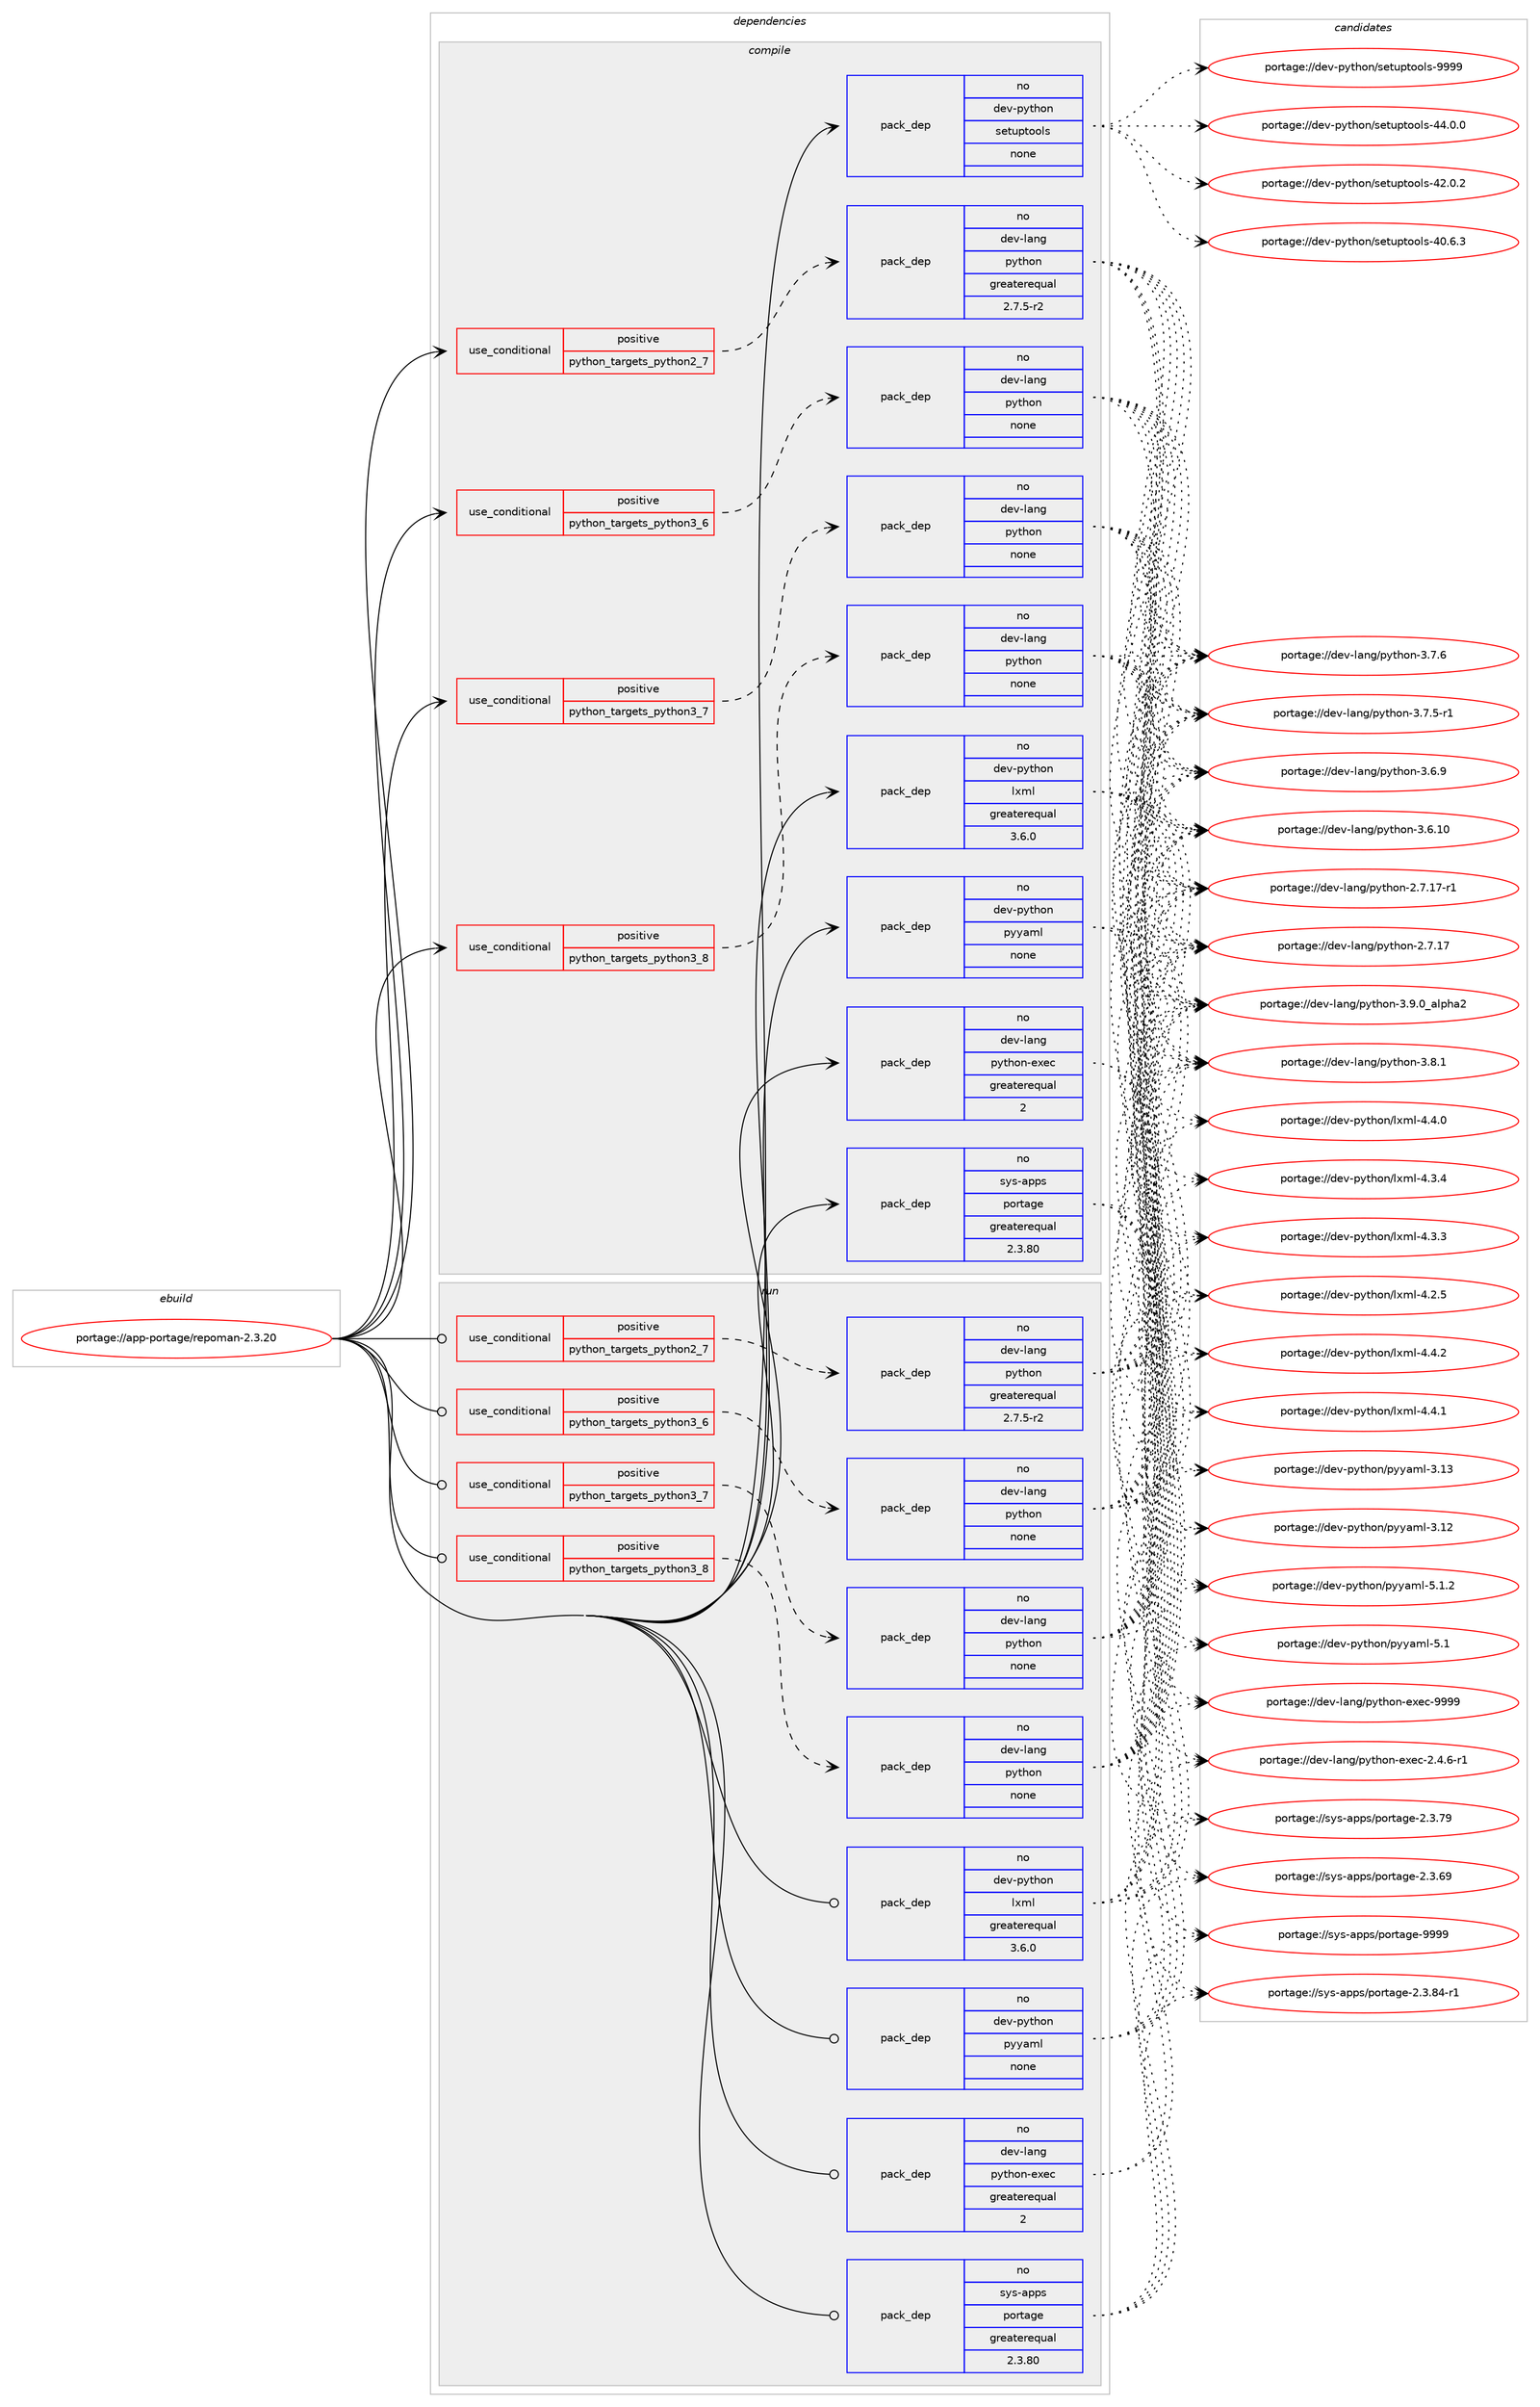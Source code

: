 digraph prolog {

# *************
# Graph options
# *************

newrank=true;
concentrate=true;
compound=true;
graph [rankdir=LR,fontname=Helvetica,fontsize=10,ranksep=1.5];#, ranksep=2.5, nodesep=0.2];
edge  [arrowhead=vee];
node  [fontname=Helvetica,fontsize=10];

# **********
# The ebuild
# **********

subgraph cluster_leftcol {
color=gray;
label=<<i>ebuild</i>>;
id [label="portage://app-portage/repoman-2.3.20", color=red, width=4, href="../app-portage/repoman-2.3.20.svg"];
}

# ****************
# The dependencies
# ****************

subgraph cluster_midcol {
color=gray;
label=<<i>dependencies</i>>;
subgraph cluster_compile {
fillcolor="#eeeeee";
style=filled;
label=<<i>compile</i>>;
subgraph cond140954 {
dependency600865 [label=<<TABLE BORDER="0" CELLBORDER="1" CELLSPACING="0" CELLPADDING="4"><TR><TD ROWSPAN="3" CELLPADDING="10">use_conditional</TD></TR><TR><TD>positive</TD></TR><TR><TD>python_targets_python2_7</TD></TR></TABLE>>, shape=none, color=red];
subgraph pack451893 {
dependency600866 [label=<<TABLE BORDER="0" CELLBORDER="1" CELLSPACING="0" CELLPADDING="4" WIDTH="220"><TR><TD ROWSPAN="6" CELLPADDING="30">pack_dep</TD></TR><TR><TD WIDTH="110">no</TD></TR><TR><TD>dev-lang</TD></TR><TR><TD>python</TD></TR><TR><TD>greaterequal</TD></TR><TR><TD>2.7.5-r2</TD></TR></TABLE>>, shape=none, color=blue];
}
dependency600865:e -> dependency600866:w [weight=20,style="dashed",arrowhead="vee"];
}
id:e -> dependency600865:w [weight=20,style="solid",arrowhead="vee"];
subgraph cond140955 {
dependency600867 [label=<<TABLE BORDER="0" CELLBORDER="1" CELLSPACING="0" CELLPADDING="4"><TR><TD ROWSPAN="3" CELLPADDING="10">use_conditional</TD></TR><TR><TD>positive</TD></TR><TR><TD>python_targets_python3_6</TD></TR></TABLE>>, shape=none, color=red];
subgraph pack451894 {
dependency600868 [label=<<TABLE BORDER="0" CELLBORDER="1" CELLSPACING="0" CELLPADDING="4" WIDTH="220"><TR><TD ROWSPAN="6" CELLPADDING="30">pack_dep</TD></TR><TR><TD WIDTH="110">no</TD></TR><TR><TD>dev-lang</TD></TR><TR><TD>python</TD></TR><TR><TD>none</TD></TR><TR><TD></TD></TR></TABLE>>, shape=none, color=blue];
}
dependency600867:e -> dependency600868:w [weight=20,style="dashed",arrowhead="vee"];
}
id:e -> dependency600867:w [weight=20,style="solid",arrowhead="vee"];
subgraph cond140956 {
dependency600869 [label=<<TABLE BORDER="0" CELLBORDER="1" CELLSPACING="0" CELLPADDING="4"><TR><TD ROWSPAN="3" CELLPADDING="10">use_conditional</TD></TR><TR><TD>positive</TD></TR><TR><TD>python_targets_python3_7</TD></TR></TABLE>>, shape=none, color=red];
subgraph pack451895 {
dependency600870 [label=<<TABLE BORDER="0" CELLBORDER="1" CELLSPACING="0" CELLPADDING="4" WIDTH="220"><TR><TD ROWSPAN="6" CELLPADDING="30">pack_dep</TD></TR><TR><TD WIDTH="110">no</TD></TR><TR><TD>dev-lang</TD></TR><TR><TD>python</TD></TR><TR><TD>none</TD></TR><TR><TD></TD></TR></TABLE>>, shape=none, color=blue];
}
dependency600869:e -> dependency600870:w [weight=20,style="dashed",arrowhead="vee"];
}
id:e -> dependency600869:w [weight=20,style="solid",arrowhead="vee"];
subgraph cond140957 {
dependency600871 [label=<<TABLE BORDER="0" CELLBORDER="1" CELLSPACING="0" CELLPADDING="4"><TR><TD ROWSPAN="3" CELLPADDING="10">use_conditional</TD></TR><TR><TD>positive</TD></TR><TR><TD>python_targets_python3_8</TD></TR></TABLE>>, shape=none, color=red];
subgraph pack451896 {
dependency600872 [label=<<TABLE BORDER="0" CELLBORDER="1" CELLSPACING="0" CELLPADDING="4" WIDTH="220"><TR><TD ROWSPAN="6" CELLPADDING="30">pack_dep</TD></TR><TR><TD WIDTH="110">no</TD></TR><TR><TD>dev-lang</TD></TR><TR><TD>python</TD></TR><TR><TD>none</TD></TR><TR><TD></TD></TR></TABLE>>, shape=none, color=blue];
}
dependency600871:e -> dependency600872:w [weight=20,style="dashed",arrowhead="vee"];
}
id:e -> dependency600871:w [weight=20,style="solid",arrowhead="vee"];
subgraph pack451897 {
dependency600873 [label=<<TABLE BORDER="0" CELLBORDER="1" CELLSPACING="0" CELLPADDING="4" WIDTH="220"><TR><TD ROWSPAN="6" CELLPADDING="30">pack_dep</TD></TR><TR><TD WIDTH="110">no</TD></TR><TR><TD>dev-lang</TD></TR><TR><TD>python-exec</TD></TR><TR><TD>greaterequal</TD></TR><TR><TD>2</TD></TR></TABLE>>, shape=none, color=blue];
}
id:e -> dependency600873:w [weight=20,style="solid",arrowhead="vee"];
subgraph pack451898 {
dependency600874 [label=<<TABLE BORDER="0" CELLBORDER="1" CELLSPACING="0" CELLPADDING="4" WIDTH="220"><TR><TD ROWSPAN="6" CELLPADDING="30">pack_dep</TD></TR><TR><TD WIDTH="110">no</TD></TR><TR><TD>dev-python</TD></TR><TR><TD>lxml</TD></TR><TR><TD>greaterequal</TD></TR><TR><TD>3.6.0</TD></TR></TABLE>>, shape=none, color=blue];
}
id:e -> dependency600874:w [weight=20,style="solid",arrowhead="vee"];
subgraph pack451899 {
dependency600875 [label=<<TABLE BORDER="0" CELLBORDER="1" CELLSPACING="0" CELLPADDING="4" WIDTH="220"><TR><TD ROWSPAN="6" CELLPADDING="30">pack_dep</TD></TR><TR><TD WIDTH="110">no</TD></TR><TR><TD>dev-python</TD></TR><TR><TD>pyyaml</TD></TR><TR><TD>none</TD></TR><TR><TD></TD></TR></TABLE>>, shape=none, color=blue];
}
id:e -> dependency600875:w [weight=20,style="solid",arrowhead="vee"];
subgraph pack451900 {
dependency600876 [label=<<TABLE BORDER="0" CELLBORDER="1" CELLSPACING="0" CELLPADDING="4" WIDTH="220"><TR><TD ROWSPAN="6" CELLPADDING="30">pack_dep</TD></TR><TR><TD WIDTH="110">no</TD></TR><TR><TD>dev-python</TD></TR><TR><TD>setuptools</TD></TR><TR><TD>none</TD></TR><TR><TD></TD></TR></TABLE>>, shape=none, color=blue];
}
id:e -> dependency600876:w [weight=20,style="solid",arrowhead="vee"];
subgraph pack451901 {
dependency600877 [label=<<TABLE BORDER="0" CELLBORDER="1" CELLSPACING="0" CELLPADDING="4" WIDTH="220"><TR><TD ROWSPAN="6" CELLPADDING="30">pack_dep</TD></TR><TR><TD WIDTH="110">no</TD></TR><TR><TD>sys-apps</TD></TR><TR><TD>portage</TD></TR><TR><TD>greaterequal</TD></TR><TR><TD>2.3.80</TD></TR></TABLE>>, shape=none, color=blue];
}
id:e -> dependency600877:w [weight=20,style="solid",arrowhead="vee"];
}
subgraph cluster_compileandrun {
fillcolor="#eeeeee";
style=filled;
label=<<i>compile and run</i>>;
}
subgraph cluster_run {
fillcolor="#eeeeee";
style=filled;
label=<<i>run</i>>;
subgraph cond140958 {
dependency600878 [label=<<TABLE BORDER="0" CELLBORDER="1" CELLSPACING="0" CELLPADDING="4"><TR><TD ROWSPAN="3" CELLPADDING="10">use_conditional</TD></TR><TR><TD>positive</TD></TR><TR><TD>python_targets_python2_7</TD></TR></TABLE>>, shape=none, color=red];
subgraph pack451902 {
dependency600879 [label=<<TABLE BORDER="0" CELLBORDER="1" CELLSPACING="0" CELLPADDING="4" WIDTH="220"><TR><TD ROWSPAN="6" CELLPADDING="30">pack_dep</TD></TR><TR><TD WIDTH="110">no</TD></TR><TR><TD>dev-lang</TD></TR><TR><TD>python</TD></TR><TR><TD>greaterequal</TD></TR><TR><TD>2.7.5-r2</TD></TR></TABLE>>, shape=none, color=blue];
}
dependency600878:e -> dependency600879:w [weight=20,style="dashed",arrowhead="vee"];
}
id:e -> dependency600878:w [weight=20,style="solid",arrowhead="odot"];
subgraph cond140959 {
dependency600880 [label=<<TABLE BORDER="0" CELLBORDER="1" CELLSPACING="0" CELLPADDING="4"><TR><TD ROWSPAN="3" CELLPADDING="10">use_conditional</TD></TR><TR><TD>positive</TD></TR><TR><TD>python_targets_python3_6</TD></TR></TABLE>>, shape=none, color=red];
subgraph pack451903 {
dependency600881 [label=<<TABLE BORDER="0" CELLBORDER="1" CELLSPACING="0" CELLPADDING="4" WIDTH="220"><TR><TD ROWSPAN="6" CELLPADDING="30">pack_dep</TD></TR><TR><TD WIDTH="110">no</TD></TR><TR><TD>dev-lang</TD></TR><TR><TD>python</TD></TR><TR><TD>none</TD></TR><TR><TD></TD></TR></TABLE>>, shape=none, color=blue];
}
dependency600880:e -> dependency600881:w [weight=20,style="dashed",arrowhead="vee"];
}
id:e -> dependency600880:w [weight=20,style="solid",arrowhead="odot"];
subgraph cond140960 {
dependency600882 [label=<<TABLE BORDER="0" CELLBORDER="1" CELLSPACING="0" CELLPADDING="4"><TR><TD ROWSPAN="3" CELLPADDING="10">use_conditional</TD></TR><TR><TD>positive</TD></TR><TR><TD>python_targets_python3_7</TD></TR></TABLE>>, shape=none, color=red];
subgraph pack451904 {
dependency600883 [label=<<TABLE BORDER="0" CELLBORDER="1" CELLSPACING="0" CELLPADDING="4" WIDTH="220"><TR><TD ROWSPAN="6" CELLPADDING="30">pack_dep</TD></TR><TR><TD WIDTH="110">no</TD></TR><TR><TD>dev-lang</TD></TR><TR><TD>python</TD></TR><TR><TD>none</TD></TR><TR><TD></TD></TR></TABLE>>, shape=none, color=blue];
}
dependency600882:e -> dependency600883:w [weight=20,style="dashed",arrowhead="vee"];
}
id:e -> dependency600882:w [weight=20,style="solid",arrowhead="odot"];
subgraph cond140961 {
dependency600884 [label=<<TABLE BORDER="0" CELLBORDER="1" CELLSPACING="0" CELLPADDING="4"><TR><TD ROWSPAN="3" CELLPADDING="10">use_conditional</TD></TR><TR><TD>positive</TD></TR><TR><TD>python_targets_python3_8</TD></TR></TABLE>>, shape=none, color=red];
subgraph pack451905 {
dependency600885 [label=<<TABLE BORDER="0" CELLBORDER="1" CELLSPACING="0" CELLPADDING="4" WIDTH="220"><TR><TD ROWSPAN="6" CELLPADDING="30">pack_dep</TD></TR><TR><TD WIDTH="110">no</TD></TR><TR><TD>dev-lang</TD></TR><TR><TD>python</TD></TR><TR><TD>none</TD></TR><TR><TD></TD></TR></TABLE>>, shape=none, color=blue];
}
dependency600884:e -> dependency600885:w [weight=20,style="dashed",arrowhead="vee"];
}
id:e -> dependency600884:w [weight=20,style="solid",arrowhead="odot"];
subgraph pack451906 {
dependency600886 [label=<<TABLE BORDER="0" CELLBORDER="1" CELLSPACING="0" CELLPADDING="4" WIDTH="220"><TR><TD ROWSPAN="6" CELLPADDING="30">pack_dep</TD></TR><TR><TD WIDTH="110">no</TD></TR><TR><TD>dev-lang</TD></TR><TR><TD>python-exec</TD></TR><TR><TD>greaterequal</TD></TR><TR><TD>2</TD></TR></TABLE>>, shape=none, color=blue];
}
id:e -> dependency600886:w [weight=20,style="solid",arrowhead="odot"];
subgraph pack451907 {
dependency600887 [label=<<TABLE BORDER="0" CELLBORDER="1" CELLSPACING="0" CELLPADDING="4" WIDTH="220"><TR><TD ROWSPAN="6" CELLPADDING="30">pack_dep</TD></TR><TR><TD WIDTH="110">no</TD></TR><TR><TD>dev-python</TD></TR><TR><TD>lxml</TD></TR><TR><TD>greaterequal</TD></TR><TR><TD>3.6.0</TD></TR></TABLE>>, shape=none, color=blue];
}
id:e -> dependency600887:w [weight=20,style="solid",arrowhead="odot"];
subgraph pack451908 {
dependency600888 [label=<<TABLE BORDER="0" CELLBORDER="1" CELLSPACING="0" CELLPADDING="4" WIDTH="220"><TR><TD ROWSPAN="6" CELLPADDING="30">pack_dep</TD></TR><TR><TD WIDTH="110">no</TD></TR><TR><TD>dev-python</TD></TR><TR><TD>pyyaml</TD></TR><TR><TD>none</TD></TR><TR><TD></TD></TR></TABLE>>, shape=none, color=blue];
}
id:e -> dependency600888:w [weight=20,style="solid",arrowhead="odot"];
subgraph pack451909 {
dependency600889 [label=<<TABLE BORDER="0" CELLBORDER="1" CELLSPACING="0" CELLPADDING="4" WIDTH="220"><TR><TD ROWSPAN="6" CELLPADDING="30">pack_dep</TD></TR><TR><TD WIDTH="110">no</TD></TR><TR><TD>sys-apps</TD></TR><TR><TD>portage</TD></TR><TR><TD>greaterequal</TD></TR><TR><TD>2.3.80</TD></TR></TABLE>>, shape=none, color=blue];
}
id:e -> dependency600889:w [weight=20,style="solid",arrowhead="odot"];
}
}

# **************
# The candidates
# **************

subgraph cluster_choices {
rank=same;
color=gray;
label=<<i>candidates</i>>;

subgraph choice451893 {
color=black;
nodesep=1;
choice10010111845108971101034711212111610411111045514657464895971081121049750 [label="portage://dev-lang/python-3.9.0_alpha2", color=red, width=4,href="../dev-lang/python-3.9.0_alpha2.svg"];
choice100101118451089711010347112121116104111110455146564649 [label="portage://dev-lang/python-3.8.1", color=red, width=4,href="../dev-lang/python-3.8.1.svg"];
choice100101118451089711010347112121116104111110455146554654 [label="portage://dev-lang/python-3.7.6", color=red, width=4,href="../dev-lang/python-3.7.6.svg"];
choice1001011184510897110103471121211161041111104551465546534511449 [label="portage://dev-lang/python-3.7.5-r1", color=red, width=4,href="../dev-lang/python-3.7.5-r1.svg"];
choice100101118451089711010347112121116104111110455146544657 [label="portage://dev-lang/python-3.6.9", color=red, width=4,href="../dev-lang/python-3.6.9.svg"];
choice10010111845108971101034711212111610411111045514654464948 [label="portage://dev-lang/python-3.6.10", color=red, width=4,href="../dev-lang/python-3.6.10.svg"];
choice100101118451089711010347112121116104111110455046554649554511449 [label="portage://dev-lang/python-2.7.17-r1", color=red, width=4,href="../dev-lang/python-2.7.17-r1.svg"];
choice10010111845108971101034711212111610411111045504655464955 [label="portage://dev-lang/python-2.7.17", color=red, width=4,href="../dev-lang/python-2.7.17.svg"];
dependency600866:e -> choice10010111845108971101034711212111610411111045514657464895971081121049750:w [style=dotted,weight="100"];
dependency600866:e -> choice100101118451089711010347112121116104111110455146564649:w [style=dotted,weight="100"];
dependency600866:e -> choice100101118451089711010347112121116104111110455146554654:w [style=dotted,weight="100"];
dependency600866:e -> choice1001011184510897110103471121211161041111104551465546534511449:w [style=dotted,weight="100"];
dependency600866:e -> choice100101118451089711010347112121116104111110455146544657:w [style=dotted,weight="100"];
dependency600866:e -> choice10010111845108971101034711212111610411111045514654464948:w [style=dotted,weight="100"];
dependency600866:e -> choice100101118451089711010347112121116104111110455046554649554511449:w [style=dotted,weight="100"];
dependency600866:e -> choice10010111845108971101034711212111610411111045504655464955:w [style=dotted,weight="100"];
}
subgraph choice451894 {
color=black;
nodesep=1;
choice10010111845108971101034711212111610411111045514657464895971081121049750 [label="portage://dev-lang/python-3.9.0_alpha2", color=red, width=4,href="../dev-lang/python-3.9.0_alpha2.svg"];
choice100101118451089711010347112121116104111110455146564649 [label="portage://dev-lang/python-3.8.1", color=red, width=4,href="../dev-lang/python-3.8.1.svg"];
choice100101118451089711010347112121116104111110455146554654 [label="portage://dev-lang/python-3.7.6", color=red, width=4,href="../dev-lang/python-3.7.6.svg"];
choice1001011184510897110103471121211161041111104551465546534511449 [label="portage://dev-lang/python-3.7.5-r1", color=red, width=4,href="../dev-lang/python-3.7.5-r1.svg"];
choice100101118451089711010347112121116104111110455146544657 [label="portage://dev-lang/python-3.6.9", color=red, width=4,href="../dev-lang/python-3.6.9.svg"];
choice10010111845108971101034711212111610411111045514654464948 [label="portage://dev-lang/python-3.6.10", color=red, width=4,href="../dev-lang/python-3.6.10.svg"];
choice100101118451089711010347112121116104111110455046554649554511449 [label="portage://dev-lang/python-2.7.17-r1", color=red, width=4,href="../dev-lang/python-2.7.17-r1.svg"];
choice10010111845108971101034711212111610411111045504655464955 [label="portage://dev-lang/python-2.7.17", color=red, width=4,href="../dev-lang/python-2.7.17.svg"];
dependency600868:e -> choice10010111845108971101034711212111610411111045514657464895971081121049750:w [style=dotted,weight="100"];
dependency600868:e -> choice100101118451089711010347112121116104111110455146564649:w [style=dotted,weight="100"];
dependency600868:e -> choice100101118451089711010347112121116104111110455146554654:w [style=dotted,weight="100"];
dependency600868:e -> choice1001011184510897110103471121211161041111104551465546534511449:w [style=dotted,weight="100"];
dependency600868:e -> choice100101118451089711010347112121116104111110455146544657:w [style=dotted,weight="100"];
dependency600868:e -> choice10010111845108971101034711212111610411111045514654464948:w [style=dotted,weight="100"];
dependency600868:e -> choice100101118451089711010347112121116104111110455046554649554511449:w [style=dotted,weight="100"];
dependency600868:e -> choice10010111845108971101034711212111610411111045504655464955:w [style=dotted,weight="100"];
}
subgraph choice451895 {
color=black;
nodesep=1;
choice10010111845108971101034711212111610411111045514657464895971081121049750 [label="portage://dev-lang/python-3.9.0_alpha2", color=red, width=4,href="../dev-lang/python-3.9.0_alpha2.svg"];
choice100101118451089711010347112121116104111110455146564649 [label="portage://dev-lang/python-3.8.1", color=red, width=4,href="../dev-lang/python-3.8.1.svg"];
choice100101118451089711010347112121116104111110455146554654 [label="portage://dev-lang/python-3.7.6", color=red, width=4,href="../dev-lang/python-3.7.6.svg"];
choice1001011184510897110103471121211161041111104551465546534511449 [label="portage://dev-lang/python-3.7.5-r1", color=red, width=4,href="../dev-lang/python-3.7.5-r1.svg"];
choice100101118451089711010347112121116104111110455146544657 [label="portage://dev-lang/python-3.6.9", color=red, width=4,href="../dev-lang/python-3.6.9.svg"];
choice10010111845108971101034711212111610411111045514654464948 [label="portage://dev-lang/python-3.6.10", color=red, width=4,href="../dev-lang/python-3.6.10.svg"];
choice100101118451089711010347112121116104111110455046554649554511449 [label="portage://dev-lang/python-2.7.17-r1", color=red, width=4,href="../dev-lang/python-2.7.17-r1.svg"];
choice10010111845108971101034711212111610411111045504655464955 [label="portage://dev-lang/python-2.7.17", color=red, width=4,href="../dev-lang/python-2.7.17.svg"];
dependency600870:e -> choice10010111845108971101034711212111610411111045514657464895971081121049750:w [style=dotted,weight="100"];
dependency600870:e -> choice100101118451089711010347112121116104111110455146564649:w [style=dotted,weight="100"];
dependency600870:e -> choice100101118451089711010347112121116104111110455146554654:w [style=dotted,weight="100"];
dependency600870:e -> choice1001011184510897110103471121211161041111104551465546534511449:w [style=dotted,weight="100"];
dependency600870:e -> choice100101118451089711010347112121116104111110455146544657:w [style=dotted,weight="100"];
dependency600870:e -> choice10010111845108971101034711212111610411111045514654464948:w [style=dotted,weight="100"];
dependency600870:e -> choice100101118451089711010347112121116104111110455046554649554511449:w [style=dotted,weight="100"];
dependency600870:e -> choice10010111845108971101034711212111610411111045504655464955:w [style=dotted,weight="100"];
}
subgraph choice451896 {
color=black;
nodesep=1;
choice10010111845108971101034711212111610411111045514657464895971081121049750 [label="portage://dev-lang/python-3.9.0_alpha2", color=red, width=4,href="../dev-lang/python-3.9.0_alpha2.svg"];
choice100101118451089711010347112121116104111110455146564649 [label="portage://dev-lang/python-3.8.1", color=red, width=4,href="../dev-lang/python-3.8.1.svg"];
choice100101118451089711010347112121116104111110455146554654 [label="portage://dev-lang/python-3.7.6", color=red, width=4,href="../dev-lang/python-3.7.6.svg"];
choice1001011184510897110103471121211161041111104551465546534511449 [label="portage://dev-lang/python-3.7.5-r1", color=red, width=4,href="../dev-lang/python-3.7.5-r1.svg"];
choice100101118451089711010347112121116104111110455146544657 [label="portage://dev-lang/python-3.6.9", color=red, width=4,href="../dev-lang/python-3.6.9.svg"];
choice10010111845108971101034711212111610411111045514654464948 [label="portage://dev-lang/python-3.6.10", color=red, width=4,href="../dev-lang/python-3.6.10.svg"];
choice100101118451089711010347112121116104111110455046554649554511449 [label="portage://dev-lang/python-2.7.17-r1", color=red, width=4,href="../dev-lang/python-2.7.17-r1.svg"];
choice10010111845108971101034711212111610411111045504655464955 [label="portage://dev-lang/python-2.7.17", color=red, width=4,href="../dev-lang/python-2.7.17.svg"];
dependency600872:e -> choice10010111845108971101034711212111610411111045514657464895971081121049750:w [style=dotted,weight="100"];
dependency600872:e -> choice100101118451089711010347112121116104111110455146564649:w [style=dotted,weight="100"];
dependency600872:e -> choice100101118451089711010347112121116104111110455146554654:w [style=dotted,weight="100"];
dependency600872:e -> choice1001011184510897110103471121211161041111104551465546534511449:w [style=dotted,weight="100"];
dependency600872:e -> choice100101118451089711010347112121116104111110455146544657:w [style=dotted,weight="100"];
dependency600872:e -> choice10010111845108971101034711212111610411111045514654464948:w [style=dotted,weight="100"];
dependency600872:e -> choice100101118451089711010347112121116104111110455046554649554511449:w [style=dotted,weight="100"];
dependency600872:e -> choice10010111845108971101034711212111610411111045504655464955:w [style=dotted,weight="100"];
}
subgraph choice451897 {
color=black;
nodesep=1;
choice10010111845108971101034711212111610411111045101120101994557575757 [label="portage://dev-lang/python-exec-9999", color=red, width=4,href="../dev-lang/python-exec-9999.svg"];
choice10010111845108971101034711212111610411111045101120101994550465246544511449 [label="portage://dev-lang/python-exec-2.4.6-r1", color=red, width=4,href="../dev-lang/python-exec-2.4.6-r1.svg"];
dependency600873:e -> choice10010111845108971101034711212111610411111045101120101994557575757:w [style=dotted,weight="100"];
dependency600873:e -> choice10010111845108971101034711212111610411111045101120101994550465246544511449:w [style=dotted,weight="100"];
}
subgraph choice451898 {
color=black;
nodesep=1;
choice1001011184511212111610411111047108120109108455246524650 [label="portage://dev-python/lxml-4.4.2", color=red, width=4,href="../dev-python/lxml-4.4.2.svg"];
choice1001011184511212111610411111047108120109108455246524649 [label="portage://dev-python/lxml-4.4.1", color=red, width=4,href="../dev-python/lxml-4.4.1.svg"];
choice1001011184511212111610411111047108120109108455246524648 [label="portage://dev-python/lxml-4.4.0", color=red, width=4,href="../dev-python/lxml-4.4.0.svg"];
choice1001011184511212111610411111047108120109108455246514652 [label="portage://dev-python/lxml-4.3.4", color=red, width=4,href="../dev-python/lxml-4.3.4.svg"];
choice1001011184511212111610411111047108120109108455246514651 [label="portage://dev-python/lxml-4.3.3", color=red, width=4,href="../dev-python/lxml-4.3.3.svg"];
choice1001011184511212111610411111047108120109108455246504653 [label="portage://dev-python/lxml-4.2.5", color=red, width=4,href="../dev-python/lxml-4.2.5.svg"];
dependency600874:e -> choice1001011184511212111610411111047108120109108455246524650:w [style=dotted,weight="100"];
dependency600874:e -> choice1001011184511212111610411111047108120109108455246524649:w [style=dotted,weight="100"];
dependency600874:e -> choice1001011184511212111610411111047108120109108455246524648:w [style=dotted,weight="100"];
dependency600874:e -> choice1001011184511212111610411111047108120109108455246514652:w [style=dotted,weight="100"];
dependency600874:e -> choice1001011184511212111610411111047108120109108455246514651:w [style=dotted,weight="100"];
dependency600874:e -> choice1001011184511212111610411111047108120109108455246504653:w [style=dotted,weight="100"];
}
subgraph choice451899 {
color=black;
nodesep=1;
choice100101118451121211161041111104711212112197109108455346494650 [label="portage://dev-python/pyyaml-5.1.2", color=red, width=4,href="../dev-python/pyyaml-5.1.2.svg"];
choice10010111845112121116104111110471121211219710910845534649 [label="portage://dev-python/pyyaml-5.1", color=red, width=4,href="../dev-python/pyyaml-5.1.svg"];
choice1001011184511212111610411111047112121121971091084551464951 [label="portage://dev-python/pyyaml-3.13", color=red, width=4,href="../dev-python/pyyaml-3.13.svg"];
choice1001011184511212111610411111047112121121971091084551464950 [label="portage://dev-python/pyyaml-3.12", color=red, width=4,href="../dev-python/pyyaml-3.12.svg"];
dependency600875:e -> choice100101118451121211161041111104711212112197109108455346494650:w [style=dotted,weight="100"];
dependency600875:e -> choice10010111845112121116104111110471121211219710910845534649:w [style=dotted,weight="100"];
dependency600875:e -> choice1001011184511212111610411111047112121121971091084551464951:w [style=dotted,weight="100"];
dependency600875:e -> choice1001011184511212111610411111047112121121971091084551464950:w [style=dotted,weight="100"];
}
subgraph choice451900 {
color=black;
nodesep=1;
choice10010111845112121116104111110471151011161171121161111111081154557575757 [label="portage://dev-python/setuptools-9999", color=red, width=4,href="../dev-python/setuptools-9999.svg"];
choice100101118451121211161041111104711510111611711211611111110811545525246484648 [label="portage://dev-python/setuptools-44.0.0", color=red, width=4,href="../dev-python/setuptools-44.0.0.svg"];
choice100101118451121211161041111104711510111611711211611111110811545525046484650 [label="portage://dev-python/setuptools-42.0.2", color=red, width=4,href="../dev-python/setuptools-42.0.2.svg"];
choice100101118451121211161041111104711510111611711211611111110811545524846544651 [label="portage://dev-python/setuptools-40.6.3", color=red, width=4,href="../dev-python/setuptools-40.6.3.svg"];
dependency600876:e -> choice10010111845112121116104111110471151011161171121161111111081154557575757:w [style=dotted,weight="100"];
dependency600876:e -> choice100101118451121211161041111104711510111611711211611111110811545525246484648:w [style=dotted,weight="100"];
dependency600876:e -> choice100101118451121211161041111104711510111611711211611111110811545525046484650:w [style=dotted,weight="100"];
dependency600876:e -> choice100101118451121211161041111104711510111611711211611111110811545524846544651:w [style=dotted,weight="100"];
}
subgraph choice451901 {
color=black;
nodesep=1;
choice115121115459711211211547112111114116971031014557575757 [label="portage://sys-apps/portage-9999", color=red, width=4,href="../sys-apps/portage-9999.svg"];
choice11512111545971121121154711211111411697103101455046514656524511449 [label="portage://sys-apps/portage-2.3.84-r1", color=red, width=4,href="../sys-apps/portage-2.3.84-r1.svg"];
choice1151211154597112112115471121111141169710310145504651465557 [label="portage://sys-apps/portage-2.3.79", color=red, width=4,href="../sys-apps/portage-2.3.79.svg"];
choice1151211154597112112115471121111141169710310145504651465457 [label="portage://sys-apps/portage-2.3.69", color=red, width=4,href="../sys-apps/portage-2.3.69.svg"];
dependency600877:e -> choice115121115459711211211547112111114116971031014557575757:w [style=dotted,weight="100"];
dependency600877:e -> choice11512111545971121121154711211111411697103101455046514656524511449:w [style=dotted,weight="100"];
dependency600877:e -> choice1151211154597112112115471121111141169710310145504651465557:w [style=dotted,weight="100"];
dependency600877:e -> choice1151211154597112112115471121111141169710310145504651465457:w [style=dotted,weight="100"];
}
subgraph choice451902 {
color=black;
nodesep=1;
choice10010111845108971101034711212111610411111045514657464895971081121049750 [label="portage://dev-lang/python-3.9.0_alpha2", color=red, width=4,href="../dev-lang/python-3.9.0_alpha2.svg"];
choice100101118451089711010347112121116104111110455146564649 [label="portage://dev-lang/python-3.8.1", color=red, width=4,href="../dev-lang/python-3.8.1.svg"];
choice100101118451089711010347112121116104111110455146554654 [label="portage://dev-lang/python-3.7.6", color=red, width=4,href="../dev-lang/python-3.7.6.svg"];
choice1001011184510897110103471121211161041111104551465546534511449 [label="portage://dev-lang/python-3.7.5-r1", color=red, width=4,href="../dev-lang/python-3.7.5-r1.svg"];
choice100101118451089711010347112121116104111110455146544657 [label="portage://dev-lang/python-3.6.9", color=red, width=4,href="../dev-lang/python-3.6.9.svg"];
choice10010111845108971101034711212111610411111045514654464948 [label="portage://dev-lang/python-3.6.10", color=red, width=4,href="../dev-lang/python-3.6.10.svg"];
choice100101118451089711010347112121116104111110455046554649554511449 [label="portage://dev-lang/python-2.7.17-r1", color=red, width=4,href="../dev-lang/python-2.7.17-r1.svg"];
choice10010111845108971101034711212111610411111045504655464955 [label="portage://dev-lang/python-2.7.17", color=red, width=4,href="../dev-lang/python-2.7.17.svg"];
dependency600879:e -> choice10010111845108971101034711212111610411111045514657464895971081121049750:w [style=dotted,weight="100"];
dependency600879:e -> choice100101118451089711010347112121116104111110455146564649:w [style=dotted,weight="100"];
dependency600879:e -> choice100101118451089711010347112121116104111110455146554654:w [style=dotted,weight="100"];
dependency600879:e -> choice1001011184510897110103471121211161041111104551465546534511449:w [style=dotted,weight="100"];
dependency600879:e -> choice100101118451089711010347112121116104111110455146544657:w [style=dotted,weight="100"];
dependency600879:e -> choice10010111845108971101034711212111610411111045514654464948:w [style=dotted,weight="100"];
dependency600879:e -> choice100101118451089711010347112121116104111110455046554649554511449:w [style=dotted,weight="100"];
dependency600879:e -> choice10010111845108971101034711212111610411111045504655464955:w [style=dotted,weight="100"];
}
subgraph choice451903 {
color=black;
nodesep=1;
choice10010111845108971101034711212111610411111045514657464895971081121049750 [label="portage://dev-lang/python-3.9.0_alpha2", color=red, width=4,href="../dev-lang/python-3.9.0_alpha2.svg"];
choice100101118451089711010347112121116104111110455146564649 [label="portage://dev-lang/python-3.8.1", color=red, width=4,href="../dev-lang/python-3.8.1.svg"];
choice100101118451089711010347112121116104111110455146554654 [label="portage://dev-lang/python-3.7.6", color=red, width=4,href="../dev-lang/python-3.7.6.svg"];
choice1001011184510897110103471121211161041111104551465546534511449 [label="portage://dev-lang/python-3.7.5-r1", color=red, width=4,href="../dev-lang/python-3.7.5-r1.svg"];
choice100101118451089711010347112121116104111110455146544657 [label="portage://dev-lang/python-3.6.9", color=red, width=4,href="../dev-lang/python-3.6.9.svg"];
choice10010111845108971101034711212111610411111045514654464948 [label="portage://dev-lang/python-3.6.10", color=red, width=4,href="../dev-lang/python-3.6.10.svg"];
choice100101118451089711010347112121116104111110455046554649554511449 [label="portage://dev-lang/python-2.7.17-r1", color=red, width=4,href="../dev-lang/python-2.7.17-r1.svg"];
choice10010111845108971101034711212111610411111045504655464955 [label="portage://dev-lang/python-2.7.17", color=red, width=4,href="../dev-lang/python-2.7.17.svg"];
dependency600881:e -> choice10010111845108971101034711212111610411111045514657464895971081121049750:w [style=dotted,weight="100"];
dependency600881:e -> choice100101118451089711010347112121116104111110455146564649:w [style=dotted,weight="100"];
dependency600881:e -> choice100101118451089711010347112121116104111110455146554654:w [style=dotted,weight="100"];
dependency600881:e -> choice1001011184510897110103471121211161041111104551465546534511449:w [style=dotted,weight="100"];
dependency600881:e -> choice100101118451089711010347112121116104111110455146544657:w [style=dotted,weight="100"];
dependency600881:e -> choice10010111845108971101034711212111610411111045514654464948:w [style=dotted,weight="100"];
dependency600881:e -> choice100101118451089711010347112121116104111110455046554649554511449:w [style=dotted,weight="100"];
dependency600881:e -> choice10010111845108971101034711212111610411111045504655464955:w [style=dotted,weight="100"];
}
subgraph choice451904 {
color=black;
nodesep=1;
choice10010111845108971101034711212111610411111045514657464895971081121049750 [label="portage://dev-lang/python-3.9.0_alpha2", color=red, width=4,href="../dev-lang/python-3.9.0_alpha2.svg"];
choice100101118451089711010347112121116104111110455146564649 [label="portage://dev-lang/python-3.8.1", color=red, width=4,href="../dev-lang/python-3.8.1.svg"];
choice100101118451089711010347112121116104111110455146554654 [label="portage://dev-lang/python-3.7.6", color=red, width=4,href="../dev-lang/python-3.7.6.svg"];
choice1001011184510897110103471121211161041111104551465546534511449 [label="portage://dev-lang/python-3.7.5-r1", color=red, width=4,href="../dev-lang/python-3.7.5-r1.svg"];
choice100101118451089711010347112121116104111110455146544657 [label="portage://dev-lang/python-3.6.9", color=red, width=4,href="../dev-lang/python-3.6.9.svg"];
choice10010111845108971101034711212111610411111045514654464948 [label="portage://dev-lang/python-3.6.10", color=red, width=4,href="../dev-lang/python-3.6.10.svg"];
choice100101118451089711010347112121116104111110455046554649554511449 [label="portage://dev-lang/python-2.7.17-r1", color=red, width=4,href="../dev-lang/python-2.7.17-r1.svg"];
choice10010111845108971101034711212111610411111045504655464955 [label="portage://dev-lang/python-2.7.17", color=red, width=4,href="../dev-lang/python-2.7.17.svg"];
dependency600883:e -> choice10010111845108971101034711212111610411111045514657464895971081121049750:w [style=dotted,weight="100"];
dependency600883:e -> choice100101118451089711010347112121116104111110455146564649:w [style=dotted,weight="100"];
dependency600883:e -> choice100101118451089711010347112121116104111110455146554654:w [style=dotted,weight="100"];
dependency600883:e -> choice1001011184510897110103471121211161041111104551465546534511449:w [style=dotted,weight="100"];
dependency600883:e -> choice100101118451089711010347112121116104111110455146544657:w [style=dotted,weight="100"];
dependency600883:e -> choice10010111845108971101034711212111610411111045514654464948:w [style=dotted,weight="100"];
dependency600883:e -> choice100101118451089711010347112121116104111110455046554649554511449:w [style=dotted,weight="100"];
dependency600883:e -> choice10010111845108971101034711212111610411111045504655464955:w [style=dotted,weight="100"];
}
subgraph choice451905 {
color=black;
nodesep=1;
choice10010111845108971101034711212111610411111045514657464895971081121049750 [label="portage://dev-lang/python-3.9.0_alpha2", color=red, width=4,href="../dev-lang/python-3.9.0_alpha2.svg"];
choice100101118451089711010347112121116104111110455146564649 [label="portage://dev-lang/python-3.8.1", color=red, width=4,href="../dev-lang/python-3.8.1.svg"];
choice100101118451089711010347112121116104111110455146554654 [label="portage://dev-lang/python-3.7.6", color=red, width=4,href="../dev-lang/python-3.7.6.svg"];
choice1001011184510897110103471121211161041111104551465546534511449 [label="portage://dev-lang/python-3.7.5-r1", color=red, width=4,href="../dev-lang/python-3.7.5-r1.svg"];
choice100101118451089711010347112121116104111110455146544657 [label="portage://dev-lang/python-3.6.9", color=red, width=4,href="../dev-lang/python-3.6.9.svg"];
choice10010111845108971101034711212111610411111045514654464948 [label="portage://dev-lang/python-3.6.10", color=red, width=4,href="../dev-lang/python-3.6.10.svg"];
choice100101118451089711010347112121116104111110455046554649554511449 [label="portage://dev-lang/python-2.7.17-r1", color=red, width=4,href="../dev-lang/python-2.7.17-r1.svg"];
choice10010111845108971101034711212111610411111045504655464955 [label="portage://dev-lang/python-2.7.17", color=red, width=4,href="../dev-lang/python-2.7.17.svg"];
dependency600885:e -> choice10010111845108971101034711212111610411111045514657464895971081121049750:w [style=dotted,weight="100"];
dependency600885:e -> choice100101118451089711010347112121116104111110455146564649:w [style=dotted,weight="100"];
dependency600885:e -> choice100101118451089711010347112121116104111110455146554654:w [style=dotted,weight="100"];
dependency600885:e -> choice1001011184510897110103471121211161041111104551465546534511449:w [style=dotted,weight="100"];
dependency600885:e -> choice100101118451089711010347112121116104111110455146544657:w [style=dotted,weight="100"];
dependency600885:e -> choice10010111845108971101034711212111610411111045514654464948:w [style=dotted,weight="100"];
dependency600885:e -> choice100101118451089711010347112121116104111110455046554649554511449:w [style=dotted,weight="100"];
dependency600885:e -> choice10010111845108971101034711212111610411111045504655464955:w [style=dotted,weight="100"];
}
subgraph choice451906 {
color=black;
nodesep=1;
choice10010111845108971101034711212111610411111045101120101994557575757 [label="portage://dev-lang/python-exec-9999", color=red, width=4,href="../dev-lang/python-exec-9999.svg"];
choice10010111845108971101034711212111610411111045101120101994550465246544511449 [label="portage://dev-lang/python-exec-2.4.6-r1", color=red, width=4,href="../dev-lang/python-exec-2.4.6-r1.svg"];
dependency600886:e -> choice10010111845108971101034711212111610411111045101120101994557575757:w [style=dotted,weight="100"];
dependency600886:e -> choice10010111845108971101034711212111610411111045101120101994550465246544511449:w [style=dotted,weight="100"];
}
subgraph choice451907 {
color=black;
nodesep=1;
choice1001011184511212111610411111047108120109108455246524650 [label="portage://dev-python/lxml-4.4.2", color=red, width=4,href="../dev-python/lxml-4.4.2.svg"];
choice1001011184511212111610411111047108120109108455246524649 [label="portage://dev-python/lxml-4.4.1", color=red, width=4,href="../dev-python/lxml-4.4.1.svg"];
choice1001011184511212111610411111047108120109108455246524648 [label="portage://dev-python/lxml-4.4.0", color=red, width=4,href="../dev-python/lxml-4.4.0.svg"];
choice1001011184511212111610411111047108120109108455246514652 [label="portage://dev-python/lxml-4.3.4", color=red, width=4,href="../dev-python/lxml-4.3.4.svg"];
choice1001011184511212111610411111047108120109108455246514651 [label="portage://dev-python/lxml-4.3.3", color=red, width=4,href="../dev-python/lxml-4.3.3.svg"];
choice1001011184511212111610411111047108120109108455246504653 [label="portage://dev-python/lxml-4.2.5", color=red, width=4,href="../dev-python/lxml-4.2.5.svg"];
dependency600887:e -> choice1001011184511212111610411111047108120109108455246524650:w [style=dotted,weight="100"];
dependency600887:e -> choice1001011184511212111610411111047108120109108455246524649:w [style=dotted,weight="100"];
dependency600887:e -> choice1001011184511212111610411111047108120109108455246524648:w [style=dotted,weight="100"];
dependency600887:e -> choice1001011184511212111610411111047108120109108455246514652:w [style=dotted,weight="100"];
dependency600887:e -> choice1001011184511212111610411111047108120109108455246514651:w [style=dotted,weight="100"];
dependency600887:e -> choice1001011184511212111610411111047108120109108455246504653:w [style=dotted,weight="100"];
}
subgraph choice451908 {
color=black;
nodesep=1;
choice100101118451121211161041111104711212112197109108455346494650 [label="portage://dev-python/pyyaml-5.1.2", color=red, width=4,href="../dev-python/pyyaml-5.1.2.svg"];
choice10010111845112121116104111110471121211219710910845534649 [label="portage://dev-python/pyyaml-5.1", color=red, width=4,href="../dev-python/pyyaml-5.1.svg"];
choice1001011184511212111610411111047112121121971091084551464951 [label="portage://dev-python/pyyaml-3.13", color=red, width=4,href="../dev-python/pyyaml-3.13.svg"];
choice1001011184511212111610411111047112121121971091084551464950 [label="portage://dev-python/pyyaml-3.12", color=red, width=4,href="../dev-python/pyyaml-3.12.svg"];
dependency600888:e -> choice100101118451121211161041111104711212112197109108455346494650:w [style=dotted,weight="100"];
dependency600888:e -> choice10010111845112121116104111110471121211219710910845534649:w [style=dotted,weight="100"];
dependency600888:e -> choice1001011184511212111610411111047112121121971091084551464951:w [style=dotted,weight="100"];
dependency600888:e -> choice1001011184511212111610411111047112121121971091084551464950:w [style=dotted,weight="100"];
}
subgraph choice451909 {
color=black;
nodesep=1;
choice115121115459711211211547112111114116971031014557575757 [label="portage://sys-apps/portage-9999", color=red, width=4,href="../sys-apps/portage-9999.svg"];
choice11512111545971121121154711211111411697103101455046514656524511449 [label="portage://sys-apps/portage-2.3.84-r1", color=red, width=4,href="../sys-apps/portage-2.3.84-r1.svg"];
choice1151211154597112112115471121111141169710310145504651465557 [label="portage://sys-apps/portage-2.3.79", color=red, width=4,href="../sys-apps/portage-2.3.79.svg"];
choice1151211154597112112115471121111141169710310145504651465457 [label="portage://sys-apps/portage-2.3.69", color=red, width=4,href="../sys-apps/portage-2.3.69.svg"];
dependency600889:e -> choice115121115459711211211547112111114116971031014557575757:w [style=dotted,weight="100"];
dependency600889:e -> choice11512111545971121121154711211111411697103101455046514656524511449:w [style=dotted,weight="100"];
dependency600889:e -> choice1151211154597112112115471121111141169710310145504651465557:w [style=dotted,weight="100"];
dependency600889:e -> choice1151211154597112112115471121111141169710310145504651465457:w [style=dotted,weight="100"];
}
}

}
